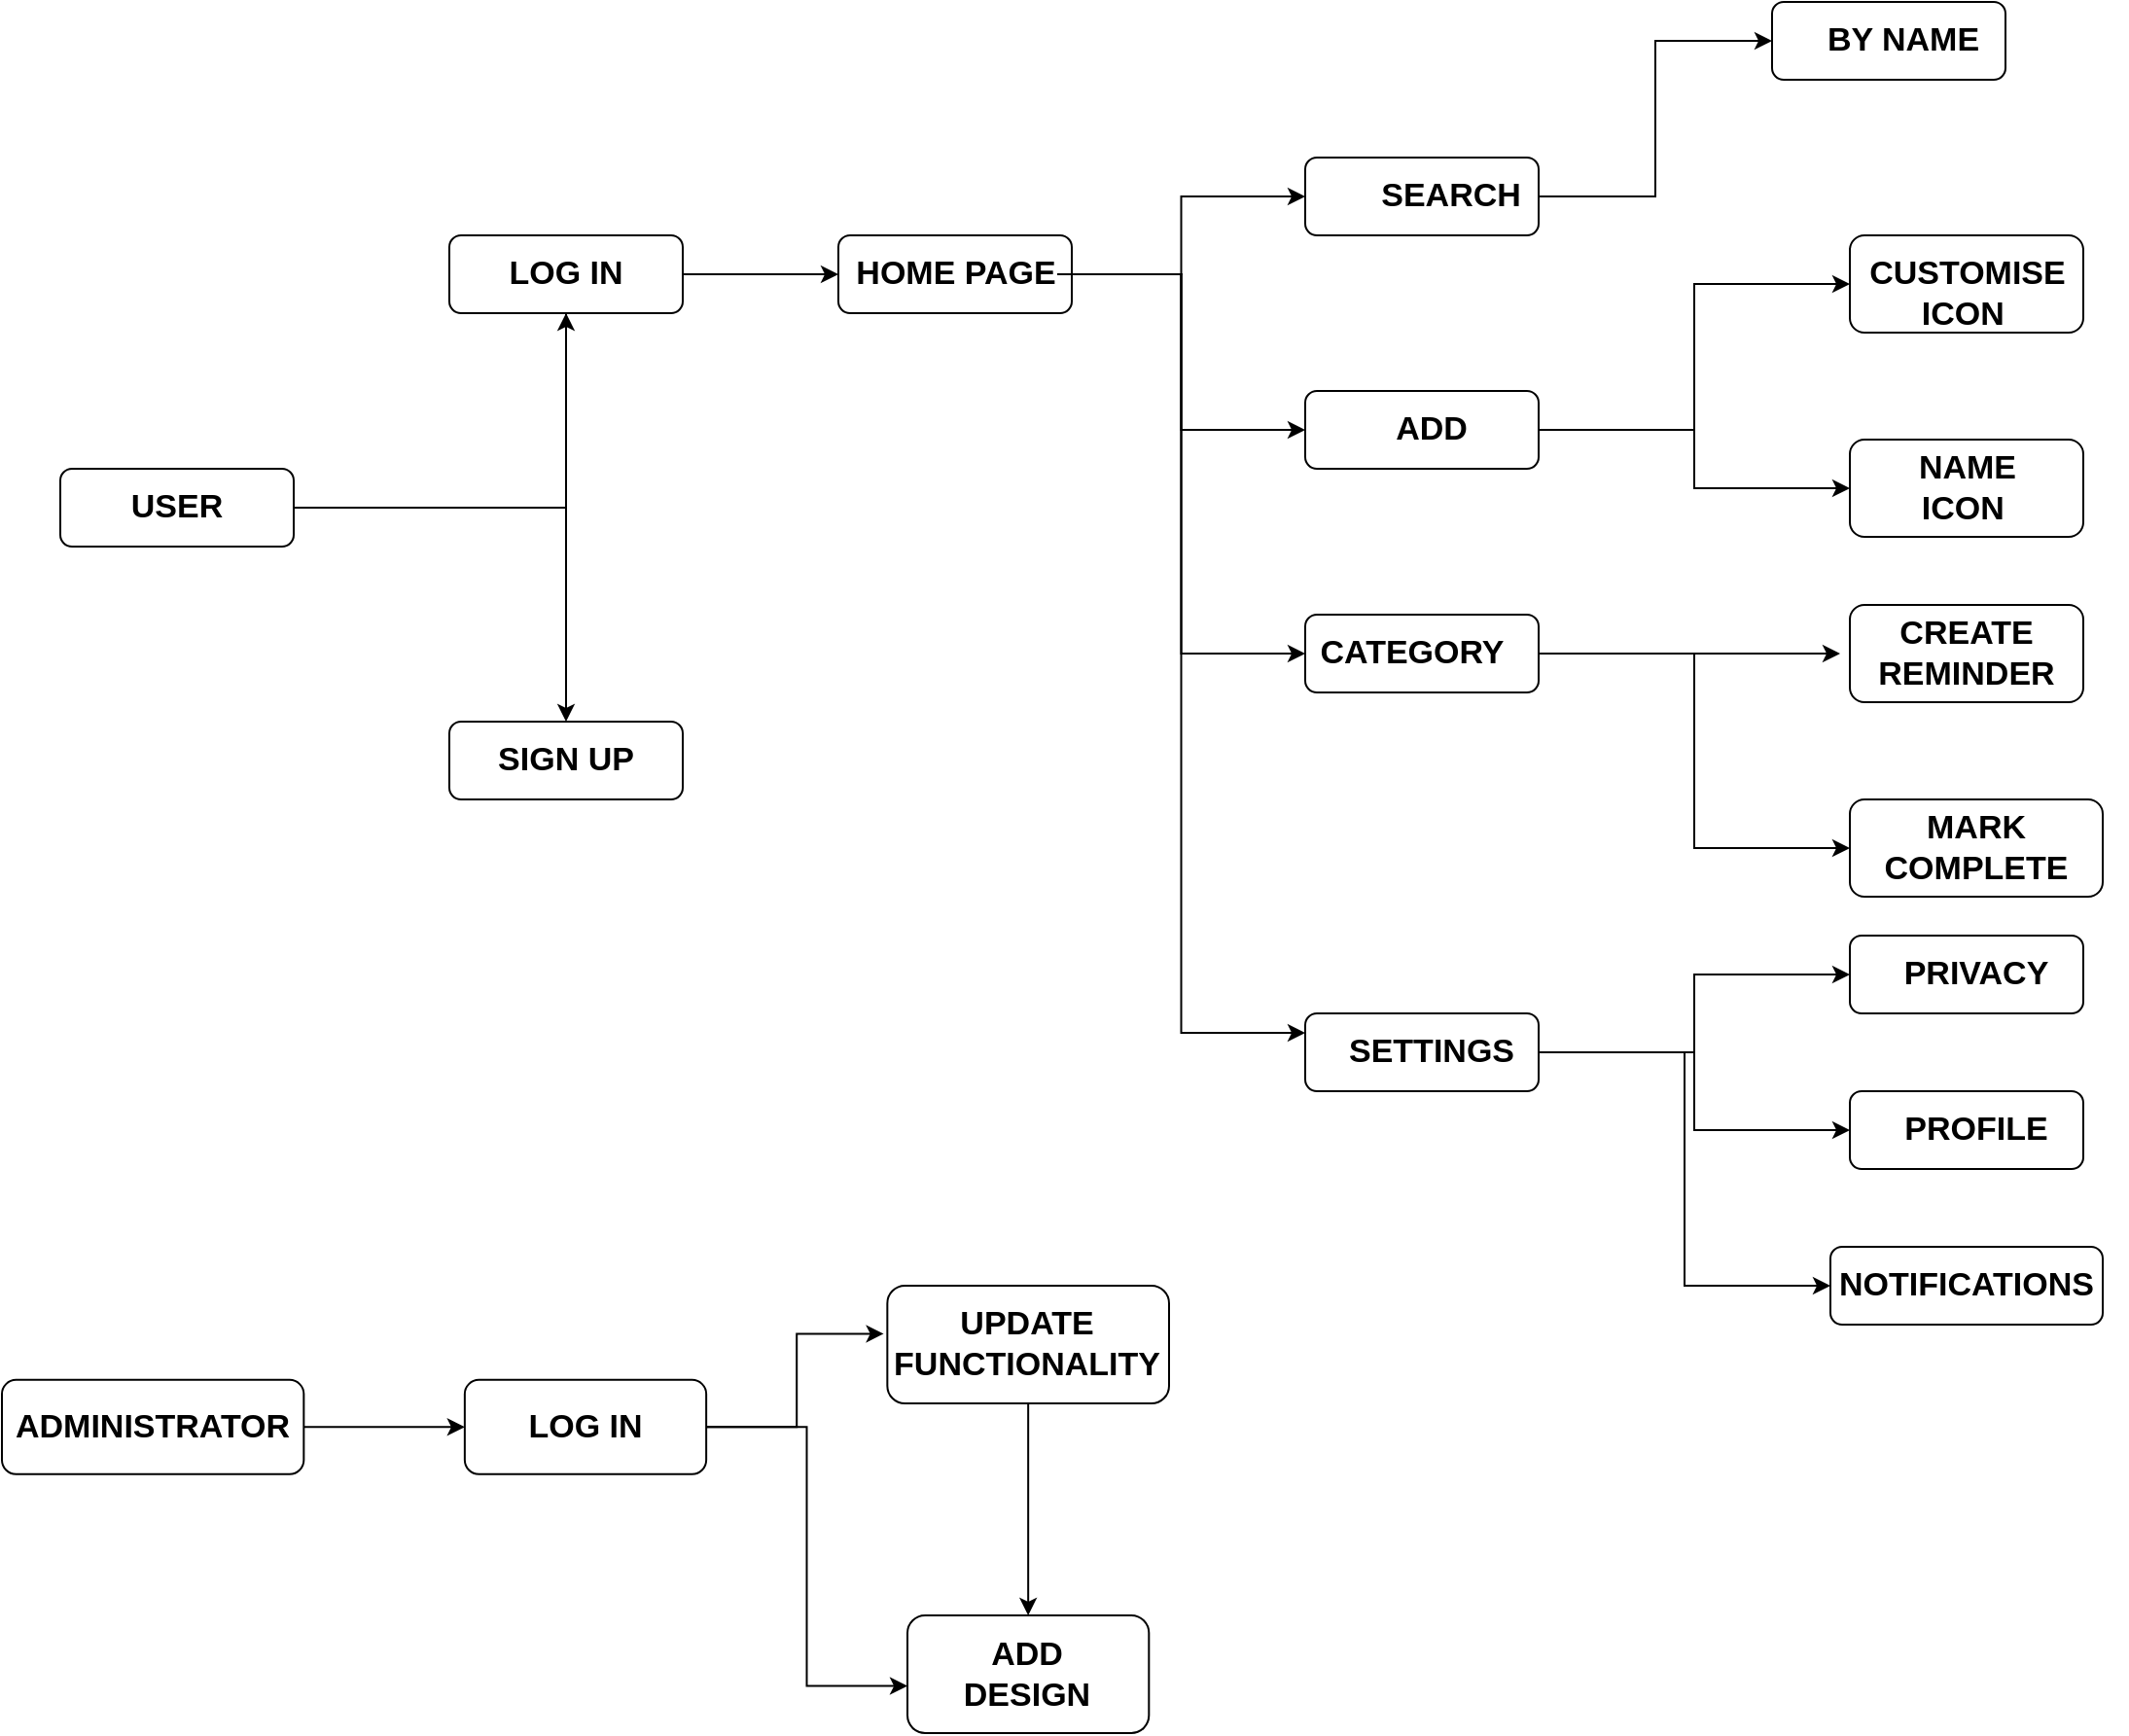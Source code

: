 <mxfile version="13.7.7" type="github">
  <diagram id="J0mwZNBps-0WiBZ8jPEC" name="Page-1">
    <mxGraphModel dx="2404" dy="2272" grid="1" gridSize="10" guides="1" tooltips="1" connect="1" arrows="1" fold="1" page="1" pageScale="1" pageWidth="827" pageHeight="1169" math="0" shadow="0">
      <root>
        <mxCell id="0" />
        <mxCell id="1" parent="0" />
        <mxCell id="4z4WqqZQM9mjVfaT1KLP-7" style="edgeStyle=orthogonalEdgeStyle;rounded=0;orthogonalLoop=1;jettySize=auto;html=1;entryX=0;entryY=0.5;entryDx=0;entryDy=0;" edge="1" parent="1" source="4z4WqqZQM9mjVfaT1KLP-30" target="4z4WqqZQM9mjVfaT1KLP-5">
          <mxGeometry relative="1" as="geometry" />
        </mxCell>
        <mxCell id="4z4WqqZQM9mjVfaT1KLP-18" style="edgeStyle=orthogonalEdgeStyle;rounded=0;orthogonalLoop=1;jettySize=auto;html=1;entryX=0;entryY=0.5;entryDx=0;entryDy=0;" edge="1" parent="1" source="4z4WqqZQM9mjVfaT1KLP-4" target="4z4WqqZQM9mjVfaT1KLP-17">
          <mxGeometry relative="1" as="geometry" />
        </mxCell>
        <mxCell id="4z4WqqZQM9mjVfaT1KLP-4" value="" style="rounded=1;whiteSpace=wrap;html=1;" vertex="1" parent="1">
          <mxGeometry x="280" y="-160" width="120" height="40" as="geometry" />
        </mxCell>
        <mxCell id="4z4WqqZQM9mjVfaT1KLP-5" value="" style="rounded=1;whiteSpace=wrap;html=1;" vertex="1" parent="1">
          <mxGeometry x="40" y="-120" width="120" height="40" as="geometry" />
        </mxCell>
        <mxCell id="4z4WqqZQM9mjVfaT1KLP-14" style="edgeStyle=orthogonalEdgeStyle;rounded=0;orthogonalLoop=1;jettySize=auto;html=1;entryX=0;entryY=0.5;entryDx=0;entryDy=0;" edge="1" parent="1" source="4z4WqqZQM9mjVfaT1KLP-9" target="4z4WqqZQM9mjVfaT1KLP-11">
          <mxGeometry relative="1" as="geometry" />
        </mxCell>
        <mxCell id="4z4WqqZQM9mjVfaT1KLP-15" style="edgeStyle=orthogonalEdgeStyle;rounded=0;orthogonalLoop=1;jettySize=auto;html=1;entryX=0;entryY=0.5;entryDx=0;entryDy=0;" edge="1" parent="1" source="4z4WqqZQM9mjVfaT1KLP-9" target="4z4WqqZQM9mjVfaT1KLP-10">
          <mxGeometry relative="1" as="geometry" />
        </mxCell>
        <mxCell id="4z4WqqZQM9mjVfaT1KLP-10" value="" style="rounded=1;whiteSpace=wrap;html=1;" vertex="1" parent="1">
          <mxGeometry x="560" y="-15" width="120" height="50" as="geometry" />
        </mxCell>
        <mxCell id="4z4WqqZQM9mjVfaT1KLP-11" value="" style="rounded=1;whiteSpace=wrap;html=1;" vertex="1" parent="1">
          <mxGeometry x="560" y="-120" width="120" height="50" as="geometry" />
        </mxCell>
        <mxCell id="4z4WqqZQM9mjVfaT1KLP-17" value="" style="rounded=1;whiteSpace=wrap;html=1;" vertex="1" parent="1">
          <mxGeometry x="520" y="-240" width="120" height="40" as="geometry" />
        </mxCell>
        <mxCell id="4z4WqqZQM9mjVfaT1KLP-22" value="&lt;font style=&quot;font-size: 17px&quot;&gt;&lt;b&gt;SEARCH&lt;/b&gt;&lt;/font&gt;&lt;span style=&quot;color: rgba(0 , 0 , 0 , 0) ; font-family: monospace ; font-size: 0px&quot;&gt;%3CmxGraphModel%3E%3Croot%3E%3CmxCell%20id%3D%220%22%2F%3E%3CmxCell%20id%3D%221%22%20parent%3D%220%22%2F%3E%3CmxCell%20id%3D%222%22%20value%3D%22%26lt%3Bfont%20style%3D%26quot%3Bfont-size%3A%2017px%26quot%3B%26gt%3B%26lt%3Bb%26gt%3BLOG%20IN%26lt%3B%2Fb%26gt%3B%26lt%3B%2Ffont%26gt%3B%22%20style%3D%22text%3Bhtml%3D1%3BstrokeColor%3Dnone%3BfillColor%3Dnone%3Balign%3Dcenter%3BverticalAlign%3Dmiddle%3BwhiteSpace%3Dwrap%3Brounded%3D0%3B%22%20vertex%3D%221%22%20parent%3D%221%22%3E%3CmxGeometry%20x%3D%22145%22%20y%3D%22-30%22%20width%3D%2270%22%20height%3D%2220%22%20as%3D%22geometry%22%2F%3E%3C%2FmxCell%3E%3C%2Froot%3E%3C%2FmxGraphModel%3E&lt;/span&gt;" style="text;html=1;strokeColor=none;fillColor=none;align=center;verticalAlign=middle;whiteSpace=wrap;rounded=0;" vertex="1" parent="1">
          <mxGeometry x="320" y="-150" width="70" height="20" as="geometry" />
        </mxCell>
        <mxCell id="4z4WqqZQM9mjVfaT1KLP-25" value="&lt;b style=&quot;font-size: 17px&quot;&gt;CUSTOMISE&lt;br&gt;ICON&amp;nbsp;&lt;/b&gt;" style="text;html=1;strokeColor=none;fillColor=none;align=center;verticalAlign=middle;whiteSpace=wrap;rounded=0;" vertex="1" parent="1">
          <mxGeometry x="537.5" y="-100" width="165" height="20" as="geometry" />
        </mxCell>
        <mxCell id="4z4WqqZQM9mjVfaT1KLP-27" value="&lt;b style=&quot;font-size: 17px&quot;&gt;NAME&lt;br&gt;ICON&amp;nbsp;&lt;/b&gt;" style="text;html=1;strokeColor=none;fillColor=none;align=center;verticalAlign=middle;whiteSpace=wrap;rounded=0;" vertex="1" parent="1">
          <mxGeometry x="537.5" width="165" height="20" as="geometry" />
        </mxCell>
        <mxCell id="4z4WqqZQM9mjVfaT1KLP-29" value="" style="group" vertex="1" connectable="0" parent="1">
          <mxGeometry x="-360" width="120" height="40" as="geometry" />
        </mxCell>
        <mxCell id="4z4WqqZQM9mjVfaT1KLP-1" value="" style="rounded=1;whiteSpace=wrap;html=1;" vertex="1" parent="4z4WqqZQM9mjVfaT1KLP-29">
          <mxGeometry width="120" height="40" as="geometry" />
        </mxCell>
        <mxCell id="4z4WqqZQM9mjVfaT1KLP-28" value="&lt;span style=&quot;font-size: 17px&quot;&gt;&lt;b&gt;USER&lt;/b&gt;&lt;/span&gt;" style="text;html=1;strokeColor=none;fillColor=none;align=center;verticalAlign=middle;whiteSpace=wrap;rounded=0;" vertex="1" parent="4z4WqqZQM9mjVfaT1KLP-29">
          <mxGeometry x="25" y="10" width="70" height="20" as="geometry" />
        </mxCell>
        <mxCell id="4z4WqqZQM9mjVfaT1KLP-38" style="edgeStyle=orthogonalEdgeStyle;rounded=0;orthogonalLoop=1;jettySize=auto;html=1;entryX=0.5;entryY=0;entryDx=0;entryDy=0;" edge="1" parent="1" source="4z4WqqZQM9mjVfaT1KLP-30" target="4z4WqqZQM9mjVfaT1KLP-6">
          <mxGeometry relative="1" as="geometry" />
        </mxCell>
        <mxCell id="4z4WqqZQM9mjVfaT1KLP-35" value="" style="group" vertex="1" connectable="0" parent="1">
          <mxGeometry x="-160" y="130" width="120" height="40" as="geometry" />
        </mxCell>
        <mxCell id="4z4WqqZQM9mjVfaT1KLP-6" value="" style="rounded=1;whiteSpace=wrap;html=1;" vertex="1" parent="4z4WqqZQM9mjVfaT1KLP-35">
          <mxGeometry width="120" height="40" as="geometry" />
        </mxCell>
        <mxCell id="4z4WqqZQM9mjVfaT1KLP-21" value="&lt;font style=&quot;font-size: 17px&quot;&gt;&lt;b&gt;SIGN UP&lt;/b&gt;&lt;/font&gt;" style="text;html=1;strokeColor=none;fillColor=none;align=center;verticalAlign=middle;whiteSpace=wrap;rounded=0;" vertex="1" parent="4z4WqqZQM9mjVfaT1KLP-35">
          <mxGeometry x="20" y="10" width="80" height="20" as="geometry" />
        </mxCell>
        <mxCell id="4z4WqqZQM9mjVfaT1KLP-39" style="edgeStyle=orthogonalEdgeStyle;rounded=0;orthogonalLoop=1;jettySize=auto;html=1;" edge="1" parent="1" source="4z4WqqZQM9mjVfaT1KLP-1" target="4z4WqqZQM9mjVfaT1KLP-30">
          <mxGeometry relative="1" as="geometry" />
        </mxCell>
        <mxCell id="4z4WqqZQM9mjVfaT1KLP-41" value="" style="group" vertex="1" connectable="0" parent="1">
          <mxGeometry x="-160" y="-120" width="120" height="40" as="geometry" />
        </mxCell>
        <mxCell id="4z4WqqZQM9mjVfaT1KLP-30" value="" style="rounded=1;whiteSpace=wrap;html=1;" vertex="1" parent="4z4WqqZQM9mjVfaT1KLP-41">
          <mxGeometry width="120" height="40" as="geometry" />
        </mxCell>
        <mxCell id="4z4WqqZQM9mjVfaT1KLP-40" value="&lt;font style=&quot;font-size: 17px&quot;&gt;&lt;b&gt;LOG IN&lt;/b&gt;&lt;/font&gt;" style="text;html=1;strokeColor=none;fillColor=none;align=center;verticalAlign=middle;whiteSpace=wrap;rounded=0;" vertex="1" parent="4z4WqqZQM9mjVfaT1KLP-41">
          <mxGeometry x="25" y="10" width="70" height="20" as="geometry" />
        </mxCell>
        <mxCell id="4z4WqqZQM9mjVfaT1KLP-87" style="edgeStyle=orthogonalEdgeStyle;rounded=0;orthogonalLoop=1;jettySize=auto;html=1;entryX=0;entryY=0.5;entryDx=0;entryDy=0;" edge="1" parent="1" source="4z4WqqZQM9mjVfaT1KLP-42" target="4z4WqqZQM9mjVfaT1KLP-4">
          <mxGeometry relative="1" as="geometry" />
        </mxCell>
        <mxCell id="4z4WqqZQM9mjVfaT1KLP-88" style="edgeStyle=orthogonalEdgeStyle;rounded=0;orthogonalLoop=1;jettySize=auto;html=1;entryX=0;entryY=0.5;entryDx=0;entryDy=0;" edge="1" parent="1" source="4z4WqqZQM9mjVfaT1KLP-42" target="4z4WqqZQM9mjVfaT1KLP-9">
          <mxGeometry relative="1" as="geometry" />
        </mxCell>
        <mxCell id="4z4WqqZQM9mjVfaT1KLP-89" style="edgeStyle=orthogonalEdgeStyle;rounded=0;orthogonalLoop=1;jettySize=auto;html=1;entryX=0;entryY=0.5;entryDx=0;entryDy=0;" edge="1" parent="1" source="4z4WqqZQM9mjVfaT1KLP-42" target="4z4WqqZQM9mjVfaT1KLP-43">
          <mxGeometry relative="1" as="geometry" />
        </mxCell>
        <mxCell id="4z4WqqZQM9mjVfaT1KLP-107" style="edgeStyle=orthogonalEdgeStyle;rounded=0;orthogonalLoop=1;jettySize=auto;html=1;entryX=0;entryY=0.25;entryDx=0;entryDy=0;" edge="1" parent="1" source="4z4WqqZQM9mjVfaT1KLP-42" target="4z4WqqZQM9mjVfaT1KLP-92">
          <mxGeometry relative="1" as="geometry" />
        </mxCell>
        <mxCell id="4z4WqqZQM9mjVfaT1KLP-42" value="&lt;b style=&quot;font-size: 17px&quot;&gt;HOME PAGE&lt;/b&gt;" style="text;html=1;strokeColor=none;fillColor=none;align=center;verticalAlign=middle;whiteSpace=wrap;rounded=0;" vertex="1" parent="1">
          <mxGeometry x="47.5" y="-110" width="105" height="20" as="geometry" />
        </mxCell>
        <mxCell id="4z4WqqZQM9mjVfaT1KLP-48" value="" style="group" vertex="1" connectable="0" parent="1">
          <mxGeometry x="560" y="150" width="130" height="50" as="geometry" />
        </mxCell>
        <mxCell id="4z4WqqZQM9mjVfaT1KLP-55" value="" style="group" vertex="1" connectable="0" parent="4z4WqqZQM9mjVfaT1KLP-48">
          <mxGeometry y="20" width="130" height="50" as="geometry" />
        </mxCell>
        <mxCell id="4z4WqqZQM9mjVfaT1KLP-49" value="" style="rounded=1;whiteSpace=wrap;html=1;" vertex="1" parent="4z4WqqZQM9mjVfaT1KLP-55">
          <mxGeometry width="130" height="50" as="geometry" />
        </mxCell>
        <mxCell id="4z4WqqZQM9mjVfaT1KLP-50" value="&lt;font style=&quot;font-size: 17px&quot;&gt;&lt;b&gt;MARK COMPLETE&lt;/b&gt;&lt;/font&gt;" style="text;html=1;strokeColor=none;fillColor=none;align=center;verticalAlign=middle;whiteSpace=wrap;rounded=0;" vertex="1" parent="4z4WqqZQM9mjVfaT1KLP-55">
          <mxGeometry x="27.083" y="12.5" width="75.833" height="25" as="geometry" />
        </mxCell>
        <mxCell id="4z4WqqZQM9mjVfaT1KLP-54" value="" style="group" vertex="1" connectable="0" parent="1">
          <mxGeometry x="555" y="70" width="130" height="50" as="geometry" />
        </mxCell>
        <mxCell id="4z4WqqZQM9mjVfaT1KLP-45" value="" style="rounded=1;whiteSpace=wrap;html=1;" vertex="1" parent="4z4WqqZQM9mjVfaT1KLP-54">
          <mxGeometry x="5" width="120" height="50" as="geometry" />
        </mxCell>
        <mxCell id="4z4WqqZQM9mjVfaT1KLP-47" value="&lt;b style=&quot;font-size: 17px&quot;&gt;CREATE REMINDER&lt;/b&gt;" style="text;html=1;strokeColor=none;fillColor=none;align=center;verticalAlign=middle;whiteSpace=wrap;rounded=0;" vertex="1" parent="4z4WqqZQM9mjVfaT1KLP-54">
          <mxGeometry y="10" width="130" height="30" as="geometry" />
        </mxCell>
        <mxCell id="4z4WqqZQM9mjVfaT1KLP-60" value="" style="group" vertex="1" connectable="0" parent="1">
          <mxGeometry x="280" y="75" width="120" height="40" as="geometry" />
        </mxCell>
        <mxCell id="4z4WqqZQM9mjVfaT1KLP-43" value="" style="rounded=1;whiteSpace=wrap;html=1;" vertex="1" parent="4z4WqqZQM9mjVfaT1KLP-60">
          <mxGeometry width="120" height="40" as="geometry" />
        </mxCell>
        <mxCell id="4z4WqqZQM9mjVfaT1KLP-44" value="&lt;b style=&quot;font-size: 17px&quot;&gt;CATEGORY&lt;/b&gt;" style="text;html=1;strokeColor=none;fillColor=none;align=center;verticalAlign=middle;whiteSpace=wrap;rounded=0;" vertex="1" parent="4z4WqqZQM9mjVfaT1KLP-60">
          <mxGeometry x="20" y="10" width="70" height="20" as="geometry" />
        </mxCell>
        <mxCell id="4z4WqqZQM9mjVfaT1KLP-61" value="" style="group" vertex="1" connectable="0" parent="1">
          <mxGeometry x="280" y="-40" width="120" height="40" as="geometry" />
        </mxCell>
        <mxCell id="4z4WqqZQM9mjVfaT1KLP-9" value="" style="rounded=1;whiteSpace=wrap;html=1;" vertex="1" parent="4z4WqqZQM9mjVfaT1KLP-61">
          <mxGeometry width="120" height="40" as="geometry" />
        </mxCell>
        <mxCell id="4z4WqqZQM9mjVfaT1KLP-23" value="&lt;b style=&quot;font-size: 17px&quot;&gt;ADD&lt;/b&gt;" style="text;html=1;strokeColor=none;fillColor=none;align=center;verticalAlign=middle;whiteSpace=wrap;rounded=0;" vertex="1" parent="4z4WqqZQM9mjVfaT1KLP-61">
          <mxGeometry x="30" y="10" width="70" height="20" as="geometry" />
        </mxCell>
        <mxCell id="4z4WqqZQM9mjVfaT1KLP-62" value="&lt;span style=&quot;font-size: 17px&quot;&gt;&lt;b&gt;BY NAME&lt;/b&gt;&lt;/span&gt;" style="text;html=1;strokeColor=none;fillColor=none;align=center;verticalAlign=middle;whiteSpace=wrap;rounded=0;" vertex="1" parent="1">
          <mxGeometry x="545" y="-230" width="85" height="20" as="geometry" />
        </mxCell>
        <mxCell id="4z4WqqZQM9mjVfaT1KLP-80" value="" style="group" vertex="1" connectable="0" parent="1">
          <mxGeometry x="-390" y="420" width="600" height="230" as="geometry" />
        </mxCell>
        <mxCell id="4z4WqqZQM9mjVfaT1KLP-3" value="" style="rounded=1;whiteSpace=wrap;html=1;" vertex="1" parent="4z4WqqZQM9mjVfaT1KLP-80">
          <mxGeometry x="455.172" width="144.828" height="60.526" as="geometry" />
        </mxCell>
        <mxCell id="4z4WqqZQM9mjVfaT1KLP-63" value="" style="group" vertex="1" connectable="0" parent="4z4WqqZQM9mjVfaT1KLP-80">
          <mxGeometry x="237.931" y="48.421" width="124.138" height="48.421" as="geometry" />
        </mxCell>
        <mxCell id="4z4WqqZQM9mjVfaT1KLP-64" value="" style="rounded=1;whiteSpace=wrap;html=1;" vertex="1" parent="4z4WqqZQM9mjVfaT1KLP-63">
          <mxGeometry width="124.138" height="48.421" as="geometry" />
        </mxCell>
        <mxCell id="4z4WqqZQM9mjVfaT1KLP-65" value="&lt;b style=&quot;font-size: 17px&quot;&gt;LOG IN&lt;/b&gt;" style="text;html=1;strokeColor=none;fillColor=none;align=center;verticalAlign=middle;whiteSpace=wrap;rounded=0;" vertex="1" parent="4z4WqqZQM9mjVfaT1KLP-63">
          <mxGeometry x="25.862" y="12.105" width="72.414" height="24.211" as="geometry" />
        </mxCell>
        <mxCell id="4z4WqqZQM9mjVfaT1KLP-68" value="" style="group" vertex="1" connectable="0" parent="4z4WqqZQM9mjVfaT1KLP-80">
          <mxGeometry y="48.421" width="155.172" height="48.421" as="geometry" />
        </mxCell>
        <mxCell id="4z4WqqZQM9mjVfaT1KLP-69" value="" style="rounded=1;whiteSpace=wrap;html=1;" vertex="1" parent="4z4WqqZQM9mjVfaT1KLP-68">
          <mxGeometry width="155.172" height="48.421" as="geometry" />
        </mxCell>
        <mxCell id="4z4WqqZQM9mjVfaT1KLP-70" value="&lt;font style=&quot;font-size: 17px&quot;&gt;&lt;b&gt;ADMINISTRATOR&lt;/b&gt;&lt;/font&gt;" style="text;html=1;strokeColor=none;fillColor=none;align=center;verticalAlign=middle;whiteSpace=wrap;rounded=0;" vertex="1" parent="4z4WqqZQM9mjVfaT1KLP-68">
          <mxGeometry x="32.328" y="12.105" width="90.517" height="24.211" as="geometry" />
        </mxCell>
        <mxCell id="4z4WqqZQM9mjVfaT1KLP-71" style="edgeStyle=orthogonalEdgeStyle;rounded=0;orthogonalLoop=1;jettySize=auto;html=1;entryX=0;entryY=0.5;entryDx=0;entryDy=0;" edge="1" parent="4z4WqqZQM9mjVfaT1KLP-80" source="4z4WqqZQM9mjVfaT1KLP-69" target="4z4WqqZQM9mjVfaT1KLP-64">
          <mxGeometry relative="1" as="geometry" />
        </mxCell>
        <mxCell id="4z4WqqZQM9mjVfaT1KLP-72" value="" style="rounded=1;whiteSpace=wrap;html=1;" vertex="1" parent="4z4WqqZQM9mjVfaT1KLP-80">
          <mxGeometry x="465.517" y="169.474" width="124.138" height="60.526" as="geometry" />
        </mxCell>
        <mxCell id="4z4WqqZQM9mjVfaT1KLP-73" value="&lt;font style=&quot;font-size: 17px&quot;&gt;&lt;b&gt;UPDATE&lt;br&gt;FUNCTIONALITY&lt;/b&gt;&lt;/font&gt;" style="text;html=1;strokeColor=none;fillColor=none;align=center;verticalAlign=middle;whiteSpace=wrap;rounded=0;" vertex="1" parent="4z4WqqZQM9mjVfaT1KLP-80">
          <mxGeometry x="491.379" y="18.158" width="72.414" height="24.211" as="geometry" />
        </mxCell>
        <mxCell id="4z4WqqZQM9mjVfaT1KLP-75" value="&lt;b style=&quot;font-size: 17px&quot;&gt;ADD DESIGN&lt;/b&gt;" style="text;html=1;strokeColor=none;fillColor=none;align=center;verticalAlign=middle;whiteSpace=wrap;rounded=0;" vertex="1" parent="4z4WqqZQM9mjVfaT1KLP-80">
          <mxGeometry x="491.379" y="187.632" width="72.414" height="24.211" as="geometry" />
        </mxCell>
        <mxCell id="4z4WqqZQM9mjVfaT1KLP-78" style="edgeStyle=orthogonalEdgeStyle;rounded=0;orthogonalLoop=1;jettySize=auto;html=1;entryX=-0.013;entryY=0.408;entryDx=0;entryDy=0;entryPerimeter=0;" edge="1" parent="4z4WqqZQM9mjVfaT1KLP-80" source="4z4WqqZQM9mjVfaT1KLP-64" target="4z4WqqZQM9mjVfaT1KLP-3">
          <mxGeometry relative="1" as="geometry" />
        </mxCell>
        <mxCell id="4z4WqqZQM9mjVfaT1KLP-77" style="edgeStyle=orthogonalEdgeStyle;rounded=0;orthogonalLoop=1;jettySize=auto;html=1;entryX=0.5;entryY=0;entryDx=0;entryDy=0;" edge="1" parent="4z4WqqZQM9mjVfaT1KLP-80" source="4z4WqqZQM9mjVfaT1KLP-3" target="4z4WqqZQM9mjVfaT1KLP-72">
          <mxGeometry relative="1" as="geometry" />
        </mxCell>
        <mxCell id="4z4WqqZQM9mjVfaT1KLP-79" style="edgeStyle=orthogonalEdgeStyle;rounded=0;orthogonalLoop=1;jettySize=auto;html=1;entryX=0;entryY=0.6;entryDx=0;entryDy=0;entryPerimeter=0;" edge="1" parent="4z4WqqZQM9mjVfaT1KLP-80" source="4z4WqqZQM9mjVfaT1KLP-64" target="4z4WqqZQM9mjVfaT1KLP-72">
          <mxGeometry relative="1" as="geometry" />
        </mxCell>
        <mxCell id="4z4WqqZQM9mjVfaT1KLP-85" style="edgeStyle=orthogonalEdgeStyle;rounded=0;orthogonalLoop=1;jettySize=auto;html=1;" edge="1" parent="1" source="4z4WqqZQM9mjVfaT1KLP-43" target="4z4WqqZQM9mjVfaT1KLP-47">
          <mxGeometry relative="1" as="geometry" />
        </mxCell>
        <mxCell id="4z4WqqZQM9mjVfaT1KLP-86" style="edgeStyle=orthogonalEdgeStyle;rounded=0;orthogonalLoop=1;jettySize=auto;html=1;entryX=0;entryY=0.5;entryDx=0;entryDy=0;" edge="1" parent="1" source="4z4WqqZQM9mjVfaT1KLP-43" target="4z4WqqZQM9mjVfaT1KLP-49">
          <mxGeometry relative="1" as="geometry" />
        </mxCell>
        <mxCell id="4z4WqqZQM9mjVfaT1KLP-91" value="" style="group" vertex="1" connectable="0" parent="1">
          <mxGeometry x="280" y="280" width="120" height="40" as="geometry" />
        </mxCell>
        <mxCell id="4z4WqqZQM9mjVfaT1KLP-92" value="" style="rounded=1;whiteSpace=wrap;html=1;" vertex="1" parent="4z4WqqZQM9mjVfaT1KLP-91">
          <mxGeometry width="120" height="40" as="geometry" />
        </mxCell>
        <mxCell id="4z4WqqZQM9mjVfaT1KLP-93" value="&lt;b style=&quot;font-size: 17px&quot;&gt;SETTINGS&lt;/b&gt;" style="text;html=1;strokeColor=none;fillColor=none;align=center;verticalAlign=middle;whiteSpace=wrap;rounded=0;" vertex="1" parent="4z4WqqZQM9mjVfaT1KLP-91">
          <mxGeometry x="30" y="10" width="70" height="20" as="geometry" />
        </mxCell>
        <mxCell id="4z4WqqZQM9mjVfaT1KLP-95" value="" style="group" vertex="1" connectable="0" parent="1">
          <mxGeometry x="560" y="240" width="120" height="40" as="geometry" />
        </mxCell>
        <mxCell id="4z4WqqZQM9mjVfaT1KLP-96" value="" style="rounded=1;whiteSpace=wrap;html=1;" vertex="1" parent="4z4WqqZQM9mjVfaT1KLP-95">
          <mxGeometry width="120" height="40" as="geometry" />
        </mxCell>
        <mxCell id="4z4WqqZQM9mjVfaT1KLP-97" value="&lt;b style=&quot;font-size: 17px&quot;&gt;PRIVACY&lt;/b&gt;" style="text;html=1;strokeColor=none;fillColor=none;align=center;verticalAlign=middle;whiteSpace=wrap;rounded=0;" vertex="1" parent="4z4WqqZQM9mjVfaT1KLP-95">
          <mxGeometry x="30" y="10" width="70" height="20" as="geometry" />
        </mxCell>
        <mxCell id="4z4WqqZQM9mjVfaT1KLP-98" value="" style="group" vertex="1" connectable="0" parent="1">
          <mxGeometry x="560" y="320" width="120" height="40" as="geometry" />
        </mxCell>
        <mxCell id="4z4WqqZQM9mjVfaT1KLP-99" value="" style="rounded=1;whiteSpace=wrap;html=1;" vertex="1" parent="4z4WqqZQM9mjVfaT1KLP-98">
          <mxGeometry width="120" height="40" as="geometry" />
        </mxCell>
        <mxCell id="4z4WqqZQM9mjVfaT1KLP-100" value="&lt;b style=&quot;font-size: 17px&quot;&gt;PROFILE&lt;/b&gt;" style="text;html=1;strokeColor=none;fillColor=none;align=center;verticalAlign=middle;whiteSpace=wrap;rounded=0;" vertex="1" parent="4z4WqqZQM9mjVfaT1KLP-98">
          <mxGeometry x="30" y="10" width="70" height="20" as="geometry" />
        </mxCell>
        <mxCell id="4z4WqqZQM9mjVfaT1KLP-101" value="" style="group" vertex="1" connectable="0" parent="1">
          <mxGeometry x="550" y="400" width="140" height="40" as="geometry" />
        </mxCell>
        <mxCell id="4z4WqqZQM9mjVfaT1KLP-102" value="" style="rounded=1;whiteSpace=wrap;html=1;" vertex="1" parent="4z4WqqZQM9mjVfaT1KLP-101">
          <mxGeometry width="140" height="40" as="geometry" />
        </mxCell>
        <mxCell id="4z4WqqZQM9mjVfaT1KLP-103" value="&lt;b style=&quot;font-size: 17px&quot;&gt;NOTIFICATIONS&lt;/b&gt;" style="text;html=1;strokeColor=none;fillColor=none;align=center;verticalAlign=middle;whiteSpace=wrap;rounded=0;" vertex="1" parent="4z4WqqZQM9mjVfaT1KLP-101">
          <mxGeometry x="29.17" y="10" width="81.667" height="20" as="geometry" />
        </mxCell>
        <mxCell id="4z4WqqZQM9mjVfaT1KLP-104" style="edgeStyle=orthogonalEdgeStyle;rounded=0;orthogonalLoop=1;jettySize=auto;html=1;entryX=0;entryY=0.5;entryDx=0;entryDy=0;" edge="1" parent="1" source="4z4WqqZQM9mjVfaT1KLP-92" target="4z4WqqZQM9mjVfaT1KLP-96">
          <mxGeometry relative="1" as="geometry" />
        </mxCell>
        <mxCell id="4z4WqqZQM9mjVfaT1KLP-105" style="edgeStyle=orthogonalEdgeStyle;rounded=0;orthogonalLoop=1;jettySize=auto;html=1;entryX=0;entryY=0.5;entryDx=0;entryDy=0;" edge="1" parent="1" source="4z4WqqZQM9mjVfaT1KLP-92" target="4z4WqqZQM9mjVfaT1KLP-99">
          <mxGeometry relative="1" as="geometry" />
        </mxCell>
        <mxCell id="4z4WqqZQM9mjVfaT1KLP-106" style="edgeStyle=orthogonalEdgeStyle;rounded=0;orthogonalLoop=1;jettySize=auto;html=1;entryX=0;entryY=0.5;entryDx=0;entryDy=0;" edge="1" parent="1" source="4z4WqqZQM9mjVfaT1KLP-92" target="4z4WqqZQM9mjVfaT1KLP-102">
          <mxGeometry relative="1" as="geometry" />
        </mxCell>
      </root>
    </mxGraphModel>
  </diagram>
</mxfile>
